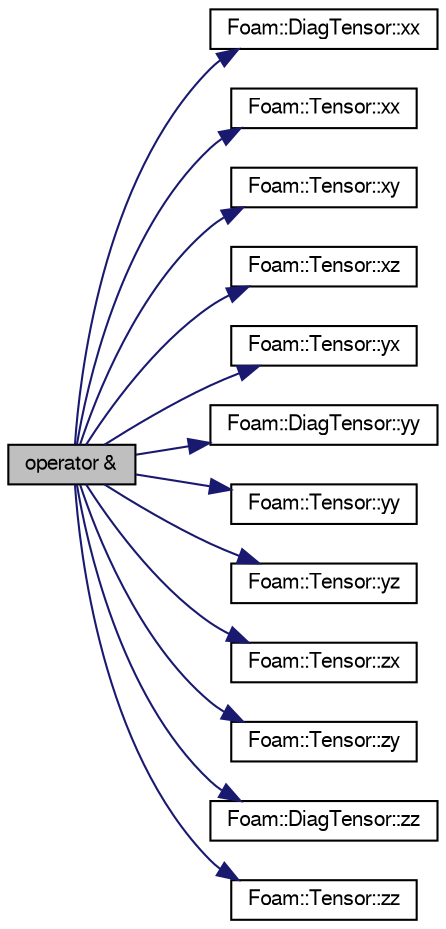 digraph "operator &amp;"
{
  bgcolor="transparent";
  edge [fontname="FreeSans",fontsize="10",labelfontname="FreeSans",labelfontsize="10"];
  node [fontname="FreeSans",fontsize="10",shape=record];
  rankdir="LR";
  Node116212 [label="operator &",height=0.2,width=0.4,color="black", fillcolor="grey75", style="filled", fontcolor="black"];
  Node116212 -> Node116213 [color="midnightblue",fontsize="10",style="solid",fontname="FreeSans"];
  Node116213 [label="Foam::DiagTensor::xx",height=0.2,width=0.4,color="black",URL="$a27646.html#a1b97c7c1ed81b4fb23da8dcb71a8cd2a"];
  Node116212 -> Node116214 [color="midnightblue",fontsize="10",style="solid",fontname="FreeSans"];
  Node116214 [label="Foam::Tensor::xx",height=0.2,width=0.4,color="black",URL="$a27634.html#a1b97c7c1ed81b4fb23da8dcb71a8cd2a"];
  Node116212 -> Node116215 [color="midnightblue",fontsize="10",style="solid",fontname="FreeSans"];
  Node116215 [label="Foam::Tensor::xy",height=0.2,width=0.4,color="black",URL="$a27634.html#aab470ae2a5eeac8c33a7b6abac6b39b3"];
  Node116212 -> Node116216 [color="midnightblue",fontsize="10",style="solid",fontname="FreeSans"];
  Node116216 [label="Foam::Tensor::xz",height=0.2,width=0.4,color="black",URL="$a27634.html#a6c0a9bc605f3cfdfb3307b3dcf136f60"];
  Node116212 -> Node116217 [color="midnightblue",fontsize="10",style="solid",fontname="FreeSans"];
  Node116217 [label="Foam::Tensor::yx",height=0.2,width=0.4,color="black",URL="$a27634.html#a217bb42e2157c7914d7ebb0ffb730b7d"];
  Node116212 -> Node116218 [color="midnightblue",fontsize="10",style="solid",fontname="FreeSans"];
  Node116218 [label="Foam::DiagTensor::yy",height=0.2,width=0.4,color="black",URL="$a27646.html#aba9d77023a5662b9c2d3639d5de555a0"];
  Node116212 -> Node116219 [color="midnightblue",fontsize="10",style="solid",fontname="FreeSans"];
  Node116219 [label="Foam::Tensor::yy",height=0.2,width=0.4,color="black",URL="$a27634.html#aba9d77023a5662b9c2d3639d5de555a0"];
  Node116212 -> Node116220 [color="midnightblue",fontsize="10",style="solid",fontname="FreeSans"];
  Node116220 [label="Foam::Tensor::yz",height=0.2,width=0.4,color="black",URL="$a27634.html#a4a98b51ba7019e1cfffae8d321a823df"];
  Node116212 -> Node116221 [color="midnightblue",fontsize="10",style="solid",fontname="FreeSans"];
  Node116221 [label="Foam::Tensor::zx",height=0.2,width=0.4,color="black",URL="$a27634.html#ab7a45ba3b507f0b3f9d5c0bde184b151"];
  Node116212 -> Node116222 [color="midnightblue",fontsize="10",style="solid",fontname="FreeSans"];
  Node116222 [label="Foam::Tensor::zy",height=0.2,width=0.4,color="black",URL="$a27634.html#ab7ecfba4f263d0455d4ea82f590a2612"];
  Node116212 -> Node116223 [color="midnightblue",fontsize="10",style="solid",fontname="FreeSans"];
  Node116223 [label="Foam::DiagTensor::zz",height=0.2,width=0.4,color="black",URL="$a27646.html#a831c4848d01bfcc8d717b7ef92f2cd4b"];
  Node116212 -> Node116224 [color="midnightblue",fontsize="10",style="solid",fontname="FreeSans"];
  Node116224 [label="Foam::Tensor::zz",height=0.2,width=0.4,color="black",URL="$a27634.html#a831c4848d01bfcc8d717b7ef92f2cd4b"];
}
